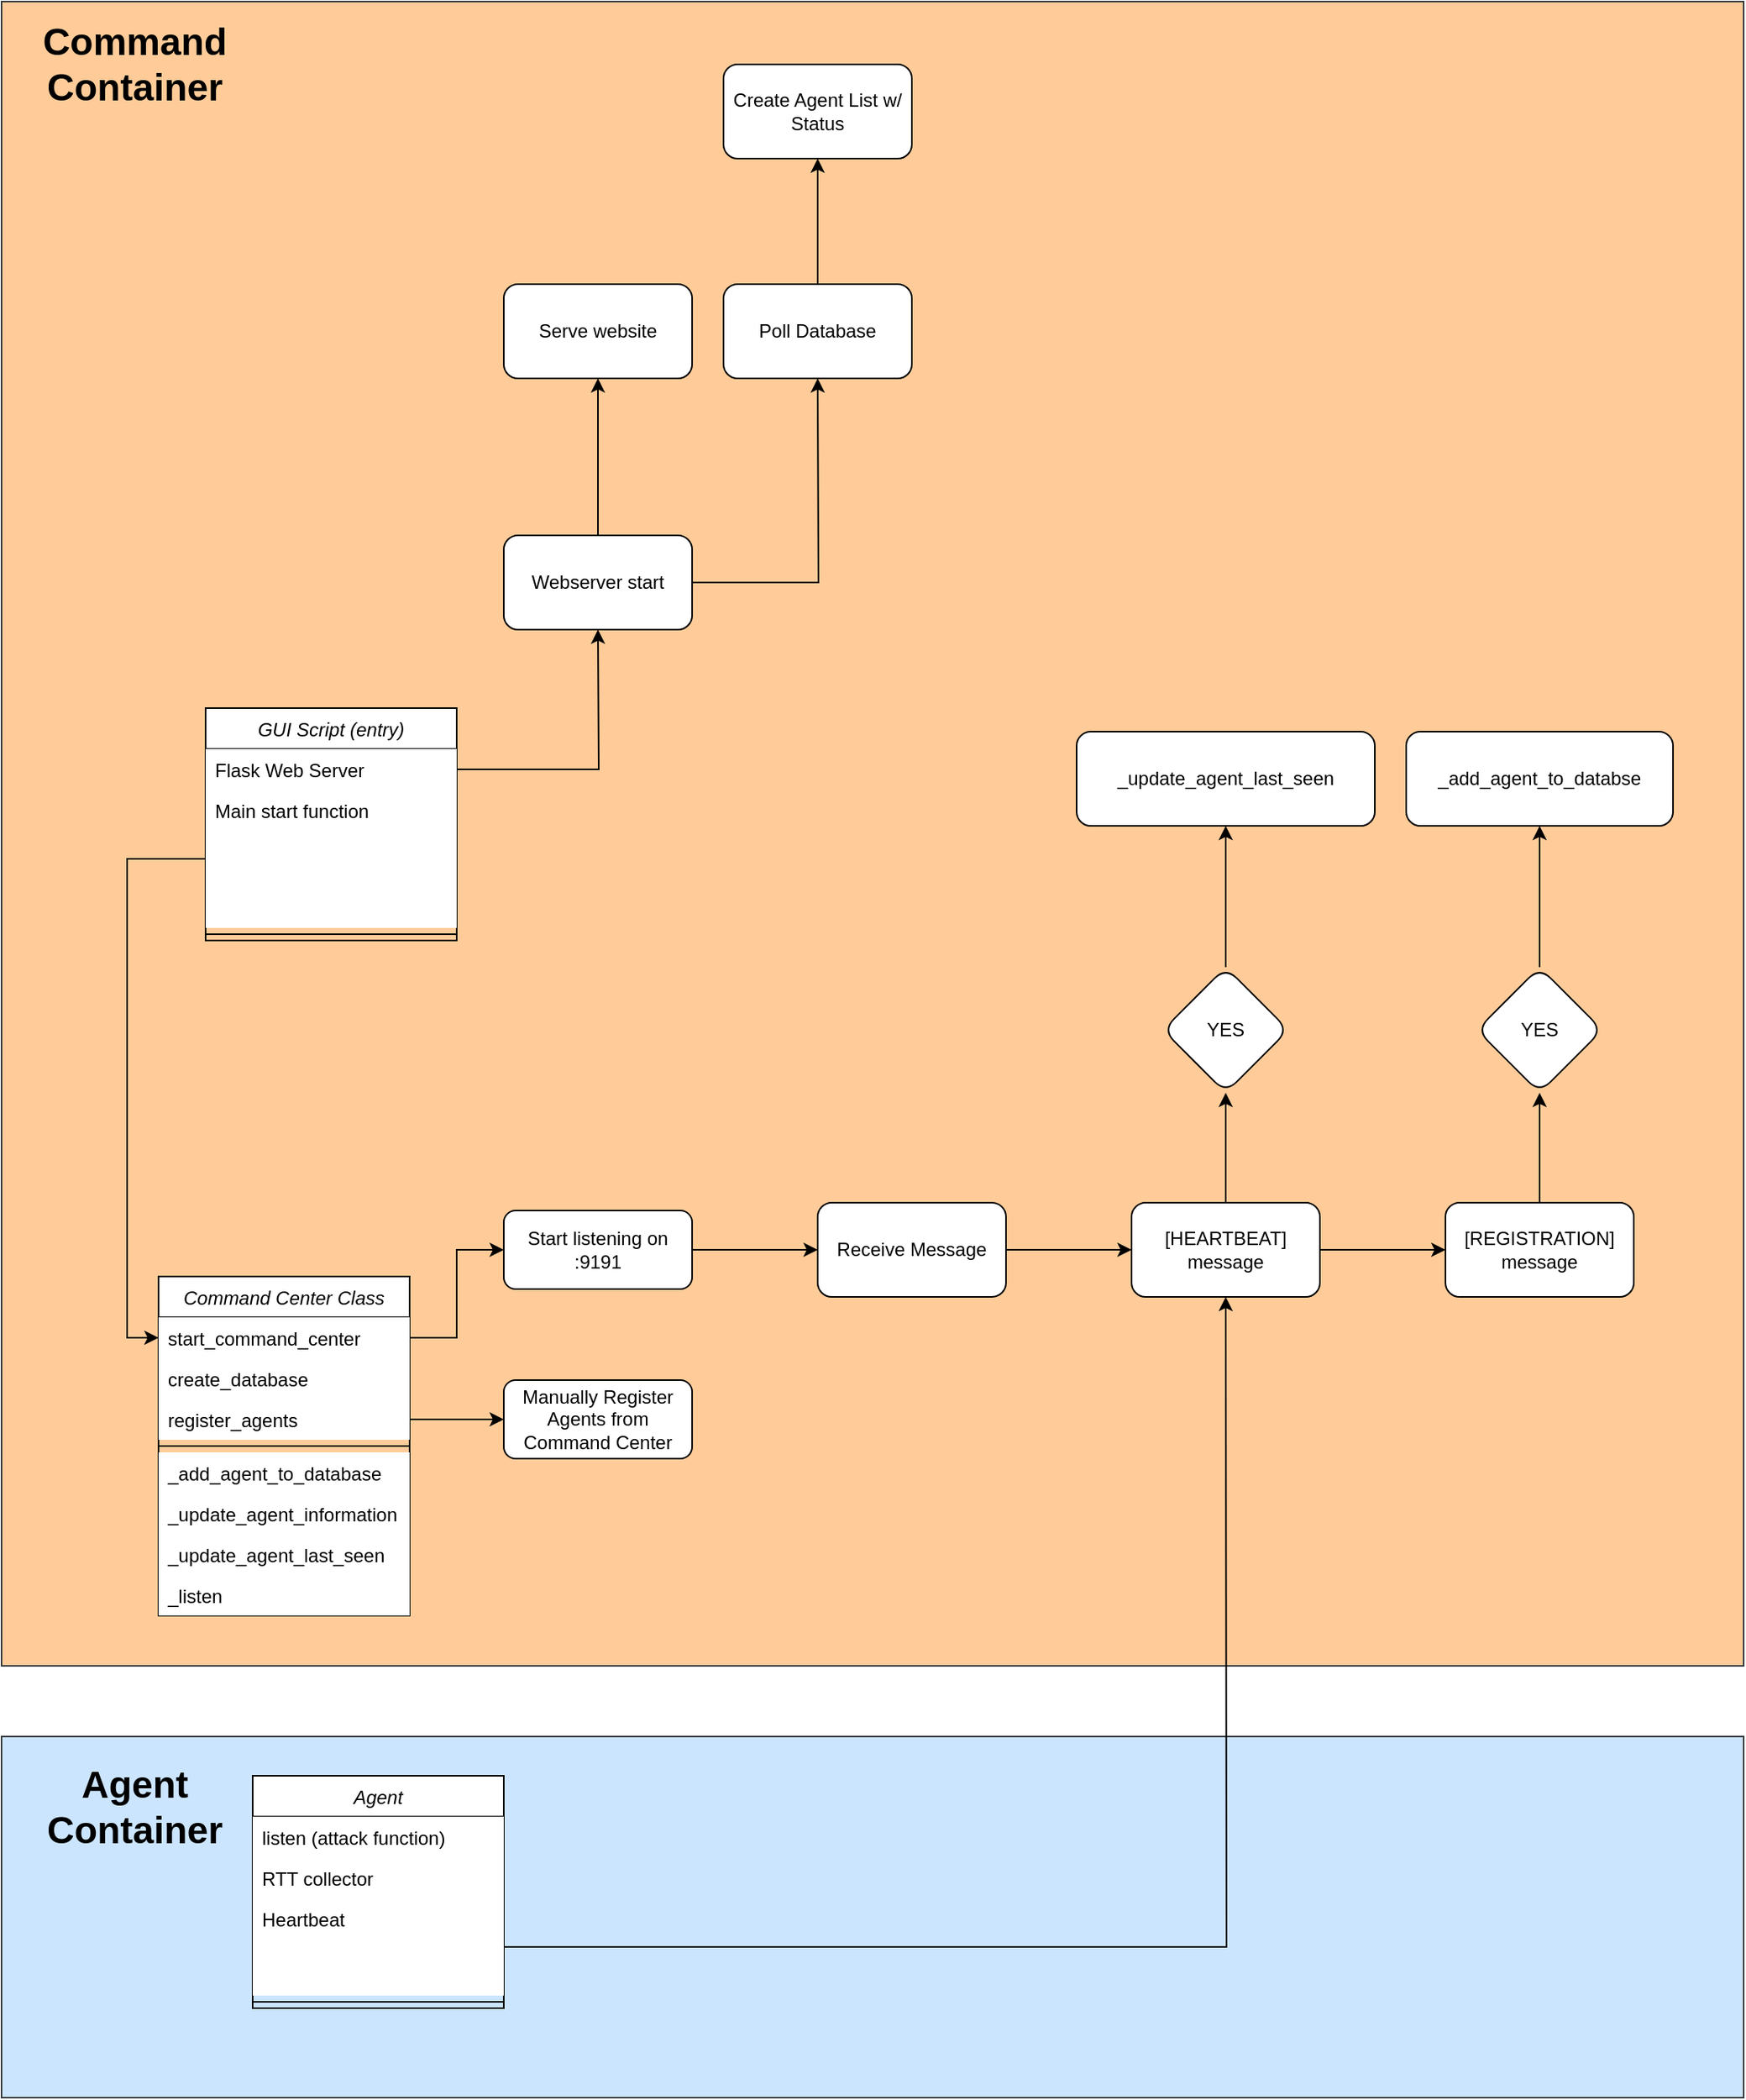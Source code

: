 <mxfile version="22.1.21" type="device">
  <diagram id="C5RBs43oDa-KdzZeNtuy" name="Page-1">
    <mxGraphModel dx="4143" dy="2809" grid="1" gridSize="10" guides="1" tooltips="1" connect="1" arrows="1" fold="1" page="1" pageScale="1" pageWidth="827" pageHeight="1169" math="0" shadow="0">
      <root>
        <mxCell id="WIyWlLk6GJQsqaUBKTNV-0" />
        <mxCell id="WIyWlLk6GJQsqaUBKTNV-1" parent="WIyWlLk6GJQsqaUBKTNV-0" />
        <mxCell id="RiNWvwrOn4WA7jR9oIVd-15" value="" style="rounded=0;whiteSpace=wrap;html=1;fillColor=#cce5ff;strokeColor=#36393d;" vertex="1" parent="WIyWlLk6GJQsqaUBKTNV-1">
          <mxGeometry x="-90" y="355" width="1110" height="230" as="geometry" />
        </mxCell>
        <mxCell id="RiNWvwrOn4WA7jR9oIVd-14" value="" style="rounded=0;whiteSpace=wrap;html=1;fillColor=#ffcc99;strokeColor=#36393d;" vertex="1" parent="WIyWlLk6GJQsqaUBKTNV-1">
          <mxGeometry x="-90" y="-750" width="1110" height="1060" as="geometry" />
        </mxCell>
        <mxCell id="zkfFHV4jXpPFQw0GAbJ--0" value="Command Center Class&#xa;" style="swimlane;fontStyle=2;align=center;verticalAlign=top;childLayout=stackLayout;horizontal=1;startSize=26;horizontalStack=0;resizeParent=1;resizeLast=0;collapsible=1;marginBottom=0;rounded=0;shadow=0;strokeWidth=1;" parent="WIyWlLk6GJQsqaUBKTNV-1" vertex="1">
          <mxGeometry x="10" y="62" width="160" height="216" as="geometry">
            <mxRectangle x="230" y="140" width="160" height="26" as="alternateBounds" />
          </mxGeometry>
        </mxCell>
        <mxCell id="P1eeQ9Wr-xnPDs2RPuCh-15" value="start_command_center" style="text;align=left;verticalAlign=top;spacingLeft=4;spacingRight=4;overflow=hidden;rotatable=0;points=[[0,0.5],[1,0.5]];portConstraint=eastwest;rounded=0;shadow=0;html=0;fillColor=default;" parent="zkfFHV4jXpPFQw0GAbJ--0" vertex="1">
          <mxGeometry y="26" width="160" height="26" as="geometry" />
        </mxCell>
        <mxCell id="zkfFHV4jXpPFQw0GAbJ--1" value="create_database" style="text;align=left;verticalAlign=top;spacingLeft=4;spacingRight=4;overflow=hidden;rotatable=0;points=[[0,0.5],[1,0.5]];portConstraint=eastwest;fillColor=default;" parent="zkfFHV4jXpPFQw0GAbJ--0" vertex="1">
          <mxGeometry y="52" width="160" height="26" as="geometry" />
        </mxCell>
        <mxCell id="zkfFHV4jXpPFQw0GAbJ--2" value="register_agents" style="text;align=left;verticalAlign=top;spacingLeft=4;spacingRight=4;overflow=hidden;rotatable=0;points=[[0,0.5],[1,0.5]];portConstraint=eastwest;rounded=0;shadow=0;html=0;fillColor=default;" parent="zkfFHV4jXpPFQw0GAbJ--0" vertex="1">
          <mxGeometry y="78" width="160" height="26" as="geometry" />
        </mxCell>
        <mxCell id="zkfFHV4jXpPFQw0GAbJ--4" value="" style="line;html=1;strokeWidth=1;align=left;verticalAlign=middle;spacingTop=-1;spacingLeft=3;spacingRight=3;rotatable=0;labelPosition=right;points=[];portConstraint=eastwest;" parent="zkfFHV4jXpPFQw0GAbJ--0" vertex="1">
          <mxGeometry y="104" width="160" height="8" as="geometry" />
        </mxCell>
        <mxCell id="P1eeQ9Wr-xnPDs2RPuCh-12" value="_add_agent_to_database" style="text;align=left;verticalAlign=top;spacingLeft=4;spacingRight=4;overflow=hidden;rotatable=0;points=[[0,0.5],[1,0.5]];portConstraint=eastwest;rounded=0;shadow=0;html=0;fillColor=default;" parent="zkfFHV4jXpPFQw0GAbJ--0" vertex="1">
          <mxGeometry y="112" width="160" height="26" as="geometry" />
        </mxCell>
        <mxCell id="P1eeQ9Wr-xnPDs2RPuCh-13" value="_update_agent_information" style="text;align=left;verticalAlign=top;spacingLeft=4;spacingRight=4;overflow=hidden;rotatable=0;points=[[0,0.5],[1,0.5]];portConstraint=eastwest;fillColor=default;" parent="zkfFHV4jXpPFQw0GAbJ--0" vertex="1">
          <mxGeometry y="138" width="160" height="26" as="geometry" />
        </mxCell>
        <mxCell id="zkfFHV4jXpPFQw0GAbJ--5" value="_update_agent_last_seen" style="text;align=left;verticalAlign=top;spacingLeft=4;spacingRight=4;overflow=hidden;rotatable=0;points=[[0,0.5],[1,0.5]];portConstraint=eastwest;fillColor=default;" parent="zkfFHV4jXpPFQw0GAbJ--0" vertex="1">
          <mxGeometry y="164" width="160" height="26" as="geometry" />
        </mxCell>
        <mxCell id="P1eeQ9Wr-xnPDs2RPuCh-14" value="_listen" style="text;align=left;verticalAlign=top;spacingLeft=4;spacingRight=4;overflow=hidden;rotatable=0;points=[[0,0.5],[1,0.5]];portConstraint=eastwest;fillColor=default;" parent="zkfFHV4jXpPFQw0GAbJ--0" vertex="1">
          <mxGeometry y="190" width="160" height="26" as="geometry" />
        </mxCell>
        <mxCell id="P1eeQ9Wr-xnPDs2RPuCh-0" value="Agent&#xa;" style="swimlane;fontStyle=2;align=center;verticalAlign=top;childLayout=stackLayout;horizontal=1;startSize=26;horizontalStack=0;resizeParent=1;resizeLast=0;collapsible=1;marginBottom=0;rounded=0;shadow=0;strokeWidth=1;" parent="WIyWlLk6GJQsqaUBKTNV-1" vertex="1">
          <mxGeometry x="70" y="380" width="160" height="148" as="geometry">
            <mxRectangle x="230" y="140" width="160" height="26" as="alternateBounds" />
          </mxGeometry>
        </mxCell>
        <mxCell id="P1eeQ9Wr-xnPDs2RPuCh-1" value="listen (attack function)" style="text;align=left;verticalAlign=top;spacingLeft=4;spacingRight=4;overflow=hidden;rotatable=0;points=[[0,0.5],[1,0.5]];portConstraint=eastwest;fillColor=default;" parent="P1eeQ9Wr-xnPDs2RPuCh-0" vertex="1">
          <mxGeometry y="26" width="160" height="26" as="geometry" />
        </mxCell>
        <mxCell id="P1eeQ9Wr-xnPDs2RPuCh-2" value="RTT collector&#xa;" style="text;align=left;verticalAlign=top;spacingLeft=4;spacingRight=4;overflow=hidden;rotatable=0;points=[[0,0.5],[1,0.5]];portConstraint=eastwest;rounded=0;shadow=0;html=0;fillColor=default;" parent="P1eeQ9Wr-xnPDs2RPuCh-0" vertex="1">
          <mxGeometry y="52" width="160" height="26" as="geometry" />
        </mxCell>
        <mxCell id="RiNWvwrOn4WA7jR9oIVd-0" value="Heartbeat" style="text;align=left;verticalAlign=top;spacingLeft=4;spacingRight=4;overflow=hidden;rotatable=0;points=[[0,0.5],[1,0.5]];portConstraint=eastwest;rounded=0;shadow=0;html=0;fillColor=default;" vertex="1" parent="P1eeQ9Wr-xnPDs2RPuCh-0">
          <mxGeometry y="78" width="160" height="62" as="geometry" />
        </mxCell>
        <mxCell id="P1eeQ9Wr-xnPDs2RPuCh-4" value="" style="line;html=1;strokeWidth=1;align=left;verticalAlign=middle;spacingTop=-1;spacingLeft=3;spacingRight=3;rotatable=0;labelPosition=right;points=[];portConstraint=eastwest;" parent="P1eeQ9Wr-xnPDs2RPuCh-0" vertex="1">
          <mxGeometry y="140" width="160" height="8" as="geometry" />
        </mxCell>
        <mxCell id="P1eeQ9Wr-xnPDs2RPuCh-6" value="GUI Script (entry)" style="swimlane;fontStyle=2;align=center;verticalAlign=top;childLayout=stackLayout;horizontal=1;startSize=26;horizontalStack=0;resizeParent=1;resizeLast=0;collapsible=1;marginBottom=0;rounded=0;shadow=0;strokeWidth=1;" parent="WIyWlLk6GJQsqaUBKTNV-1" vertex="1">
          <mxGeometry x="40" y="-300" width="160" height="148" as="geometry">
            <mxRectangle x="230" y="140" width="160" height="26" as="alternateBounds" />
          </mxGeometry>
        </mxCell>
        <mxCell id="RiNWvwrOn4WA7jR9oIVd-4" style="edgeStyle=orthogonalEdgeStyle;rounded=0;orthogonalLoop=1;jettySize=auto;html=1;" edge="1" parent="P1eeQ9Wr-xnPDs2RPuCh-6" source="P1eeQ9Wr-xnPDs2RPuCh-7">
          <mxGeometry relative="1" as="geometry">
            <mxPoint x="250" y="-50.0" as="targetPoint" />
          </mxGeometry>
        </mxCell>
        <mxCell id="P1eeQ9Wr-xnPDs2RPuCh-7" value="Flask Web Server" style="text;align=left;verticalAlign=top;spacingLeft=4;spacingRight=4;overflow=hidden;rotatable=0;points=[[0,0.5],[1,0.5]];portConstraint=eastwest;fillColor=default;" parent="P1eeQ9Wr-xnPDs2RPuCh-6" vertex="1">
          <mxGeometry y="26" width="160" height="26" as="geometry" />
        </mxCell>
        <mxCell id="P1eeQ9Wr-xnPDs2RPuCh-9" value="Main start function" style="text;align=left;verticalAlign=top;spacingLeft=4;spacingRight=4;overflow=hidden;rotatable=0;points=[[0,0.5],[1,0.5]];portConstraint=eastwest;rounded=0;shadow=0;html=0;glass=0;fillColor=default;" parent="P1eeQ9Wr-xnPDs2RPuCh-6" vertex="1">
          <mxGeometry y="52" width="160" height="88" as="geometry" />
        </mxCell>
        <mxCell id="P1eeQ9Wr-xnPDs2RPuCh-10" value="" style="line;html=1;strokeWidth=1;align=left;verticalAlign=middle;spacingTop=-1;spacingLeft=3;spacingRight=3;rotatable=0;labelPosition=right;points=[];portConstraint=eastwest;fillColor=default;" parent="P1eeQ9Wr-xnPDs2RPuCh-6" vertex="1">
          <mxGeometry y="140" width="160" height="8" as="geometry" />
        </mxCell>
        <mxCell id="P1eeQ9Wr-xnPDs2RPuCh-16" style="edgeStyle=orthogonalEdgeStyle;rounded=0;orthogonalLoop=1;jettySize=auto;html=1;entryX=0;entryY=0.5;entryDx=0;entryDy=0;" parent="WIyWlLk6GJQsqaUBKTNV-1" source="P1eeQ9Wr-xnPDs2RPuCh-15" target="P1eeQ9Wr-xnPDs2RPuCh-18" edge="1">
          <mxGeometry relative="1" as="geometry">
            <mxPoint x="220" y="101" as="targetPoint" />
          </mxGeometry>
        </mxCell>
        <mxCell id="P1eeQ9Wr-xnPDs2RPuCh-21" value="" style="edgeStyle=orthogonalEdgeStyle;rounded=0;orthogonalLoop=1;jettySize=auto;html=1;" parent="WIyWlLk6GJQsqaUBKTNV-1" source="P1eeQ9Wr-xnPDs2RPuCh-18" target="P1eeQ9Wr-xnPDs2RPuCh-20" edge="1">
          <mxGeometry relative="1" as="geometry" />
        </mxCell>
        <mxCell id="P1eeQ9Wr-xnPDs2RPuCh-18" value="Start listening on :9191" style="rounded=1;whiteSpace=wrap;html=1;" parent="WIyWlLk6GJQsqaUBKTNV-1" vertex="1">
          <mxGeometry x="230" y="20" width="120" height="50" as="geometry" />
        </mxCell>
        <mxCell id="P1eeQ9Wr-xnPDs2RPuCh-23" value="" style="edgeStyle=orthogonalEdgeStyle;rounded=0;orthogonalLoop=1;jettySize=auto;html=1;" parent="WIyWlLk6GJQsqaUBKTNV-1" source="P1eeQ9Wr-xnPDs2RPuCh-20" target="P1eeQ9Wr-xnPDs2RPuCh-22" edge="1">
          <mxGeometry relative="1" as="geometry" />
        </mxCell>
        <mxCell id="P1eeQ9Wr-xnPDs2RPuCh-20" value="Receive Message" style="whiteSpace=wrap;html=1;rounded=1;" parent="WIyWlLk6GJQsqaUBKTNV-1" vertex="1">
          <mxGeometry x="430" y="15" width="120" height="60" as="geometry" />
        </mxCell>
        <mxCell id="P1eeQ9Wr-xnPDs2RPuCh-25" value="" style="edgeStyle=orthogonalEdgeStyle;rounded=0;orthogonalLoop=1;jettySize=auto;html=1;" parent="WIyWlLk6GJQsqaUBKTNV-1" source="P1eeQ9Wr-xnPDs2RPuCh-22" target="P1eeQ9Wr-xnPDs2RPuCh-24" edge="1">
          <mxGeometry relative="1" as="geometry" />
        </mxCell>
        <mxCell id="P1eeQ9Wr-xnPDs2RPuCh-27" value="" style="edgeStyle=orthogonalEdgeStyle;rounded=0;orthogonalLoop=1;jettySize=auto;html=1;" parent="WIyWlLk6GJQsqaUBKTNV-1" source="P1eeQ9Wr-xnPDs2RPuCh-22" target="P1eeQ9Wr-xnPDs2RPuCh-26" edge="1">
          <mxGeometry relative="1" as="geometry" />
        </mxCell>
        <mxCell id="P1eeQ9Wr-xnPDs2RPuCh-22" value="[HEARTBEAT] message" style="whiteSpace=wrap;html=1;rounded=1;" parent="WIyWlLk6GJQsqaUBKTNV-1" vertex="1">
          <mxGeometry x="630" y="15" width="120" height="60" as="geometry" />
        </mxCell>
        <mxCell id="P1eeQ9Wr-xnPDs2RPuCh-31" value="" style="edgeStyle=orthogonalEdgeStyle;rounded=0;orthogonalLoop=1;jettySize=auto;html=1;" parent="WIyWlLk6GJQsqaUBKTNV-1" source="P1eeQ9Wr-xnPDs2RPuCh-24" target="P1eeQ9Wr-xnPDs2RPuCh-30" edge="1">
          <mxGeometry relative="1" as="geometry" />
        </mxCell>
        <mxCell id="P1eeQ9Wr-xnPDs2RPuCh-24" value="[REGISTRATION] message" style="whiteSpace=wrap;html=1;rounded=1;" parent="WIyWlLk6GJQsqaUBKTNV-1" vertex="1">
          <mxGeometry x="830" y="15" width="120" height="60" as="geometry" />
        </mxCell>
        <mxCell id="P1eeQ9Wr-xnPDs2RPuCh-29" value="" style="edgeStyle=orthogonalEdgeStyle;rounded=0;orthogonalLoop=1;jettySize=auto;html=1;" parent="WIyWlLk6GJQsqaUBKTNV-1" source="P1eeQ9Wr-xnPDs2RPuCh-26" target="P1eeQ9Wr-xnPDs2RPuCh-28" edge="1">
          <mxGeometry relative="1" as="geometry" />
        </mxCell>
        <mxCell id="P1eeQ9Wr-xnPDs2RPuCh-26" value="YES" style="rhombus;whiteSpace=wrap;html=1;rounded=1;" parent="WIyWlLk6GJQsqaUBKTNV-1" vertex="1">
          <mxGeometry x="650" y="-135" width="80" height="80" as="geometry" />
        </mxCell>
        <mxCell id="P1eeQ9Wr-xnPDs2RPuCh-28" value="_update_agent_last_seen" style="whiteSpace=wrap;html=1;rounded=1;" parent="WIyWlLk6GJQsqaUBKTNV-1" vertex="1">
          <mxGeometry x="595" y="-285" width="190" height="60" as="geometry" />
        </mxCell>
        <mxCell id="P1eeQ9Wr-xnPDs2RPuCh-33" value="" style="edgeStyle=orthogonalEdgeStyle;rounded=0;orthogonalLoop=1;jettySize=auto;html=1;" parent="WIyWlLk6GJQsqaUBKTNV-1" source="P1eeQ9Wr-xnPDs2RPuCh-30" target="P1eeQ9Wr-xnPDs2RPuCh-32" edge="1">
          <mxGeometry relative="1" as="geometry" />
        </mxCell>
        <mxCell id="P1eeQ9Wr-xnPDs2RPuCh-30" value="YES" style="rhombus;whiteSpace=wrap;html=1;rounded=1;" parent="WIyWlLk6GJQsqaUBKTNV-1" vertex="1">
          <mxGeometry x="850" y="-135" width="80" height="80" as="geometry" />
        </mxCell>
        <mxCell id="P1eeQ9Wr-xnPDs2RPuCh-32" value="_add_agent_to_databse" style="whiteSpace=wrap;html=1;rounded=1;" parent="WIyWlLk6GJQsqaUBKTNV-1" vertex="1">
          <mxGeometry x="805" y="-285" width="170" height="60" as="geometry" />
        </mxCell>
        <mxCell id="P1eeQ9Wr-xnPDs2RPuCh-42" value="Manually Register Agents from Command Center" style="rounded=1;whiteSpace=wrap;html=1;" parent="WIyWlLk6GJQsqaUBKTNV-1" vertex="1">
          <mxGeometry x="230" y="128" width="120" height="50" as="geometry" />
        </mxCell>
        <mxCell id="P1eeQ9Wr-xnPDs2RPuCh-43" style="edgeStyle=orthogonalEdgeStyle;rounded=0;orthogonalLoop=1;jettySize=auto;html=1;" parent="WIyWlLk6GJQsqaUBKTNV-1" source="zkfFHV4jXpPFQw0GAbJ--2" target="P1eeQ9Wr-xnPDs2RPuCh-42" edge="1">
          <mxGeometry relative="1" as="geometry" />
        </mxCell>
        <mxCell id="RiNWvwrOn4WA7jR9oIVd-1" style="edgeStyle=orthogonalEdgeStyle;rounded=0;orthogonalLoop=1;jettySize=auto;html=1;entryX=0.5;entryY=1;entryDx=0;entryDy=0;exitX=1;exitY=0.5;exitDx=0;exitDy=0;" edge="1" parent="WIyWlLk6GJQsqaUBKTNV-1" source="RiNWvwrOn4WA7jR9oIVd-0">
          <mxGeometry relative="1" as="geometry">
            <mxPoint x="690" y="75" as="targetPoint" />
            <mxPoint x="370" y="461" as="sourcePoint" />
          </mxGeometry>
        </mxCell>
        <mxCell id="RiNWvwrOn4WA7jR9oIVd-3" style="edgeStyle=orthogonalEdgeStyle;rounded=0;orthogonalLoop=1;jettySize=auto;html=1;entryX=0;entryY=0.5;entryDx=0;entryDy=0;" edge="1" parent="WIyWlLk6GJQsqaUBKTNV-1" source="P1eeQ9Wr-xnPDs2RPuCh-9" target="P1eeQ9Wr-xnPDs2RPuCh-15">
          <mxGeometry relative="1" as="geometry" />
        </mxCell>
        <mxCell id="RiNWvwrOn4WA7jR9oIVd-6" style="edgeStyle=orthogonalEdgeStyle;rounded=0;orthogonalLoop=1;jettySize=auto;html=1;" edge="1" parent="WIyWlLk6GJQsqaUBKTNV-1" source="RiNWvwrOn4WA7jR9oIVd-5">
          <mxGeometry relative="1" as="geometry">
            <mxPoint x="290" y="-510.0" as="targetPoint" />
          </mxGeometry>
        </mxCell>
        <mxCell id="RiNWvwrOn4WA7jR9oIVd-9" style="edgeStyle=orthogonalEdgeStyle;rounded=0;orthogonalLoop=1;jettySize=auto;html=1;" edge="1" parent="WIyWlLk6GJQsqaUBKTNV-1" source="RiNWvwrOn4WA7jR9oIVd-5">
          <mxGeometry relative="1" as="geometry">
            <mxPoint x="430" y="-510.0" as="targetPoint" />
          </mxGeometry>
        </mxCell>
        <mxCell id="RiNWvwrOn4WA7jR9oIVd-5" value="Webserver start" style="whiteSpace=wrap;html=1;rounded=1;" vertex="1" parent="WIyWlLk6GJQsqaUBKTNV-1">
          <mxGeometry x="230" y="-410" width="120" height="60" as="geometry" />
        </mxCell>
        <mxCell id="RiNWvwrOn4WA7jR9oIVd-8" value="Serve website" style="whiteSpace=wrap;html=1;rounded=1;" vertex="1" parent="WIyWlLk6GJQsqaUBKTNV-1">
          <mxGeometry x="230" y="-570" width="120" height="60" as="geometry" />
        </mxCell>
        <mxCell id="RiNWvwrOn4WA7jR9oIVd-11" style="edgeStyle=orthogonalEdgeStyle;rounded=0;orthogonalLoop=1;jettySize=auto;html=1;" edge="1" parent="WIyWlLk6GJQsqaUBKTNV-1" source="RiNWvwrOn4WA7jR9oIVd-10">
          <mxGeometry relative="1" as="geometry">
            <mxPoint x="430" y="-650.0" as="targetPoint" />
          </mxGeometry>
        </mxCell>
        <mxCell id="RiNWvwrOn4WA7jR9oIVd-10" value="Poll Database" style="whiteSpace=wrap;html=1;rounded=1;" vertex="1" parent="WIyWlLk6GJQsqaUBKTNV-1">
          <mxGeometry x="370" y="-570" width="120" height="60" as="geometry" />
        </mxCell>
        <mxCell id="RiNWvwrOn4WA7jR9oIVd-13" value="Create Agent List w/ Status" style="whiteSpace=wrap;html=1;rounded=1;" vertex="1" parent="WIyWlLk6GJQsqaUBKTNV-1">
          <mxGeometry x="370" y="-710" width="120" height="60" as="geometry" />
        </mxCell>
        <mxCell id="RiNWvwrOn4WA7jR9oIVd-16" value="Agent Container" style="text;html=1;strokeColor=none;fillColor=none;align=center;verticalAlign=middle;whiteSpace=wrap;rounded=0;fontSize=24;fontStyle=1" vertex="1" parent="WIyWlLk6GJQsqaUBKTNV-1">
          <mxGeometry x="-80" y="370" width="150" height="60" as="geometry" />
        </mxCell>
        <mxCell id="RiNWvwrOn4WA7jR9oIVd-17" value="Command Container" style="text;html=1;strokeColor=none;fillColor=none;align=center;verticalAlign=middle;whiteSpace=wrap;rounded=0;fontSize=24;fontStyle=1" vertex="1" parent="WIyWlLk6GJQsqaUBKTNV-1">
          <mxGeometry x="-80" y="-740" width="150" height="60" as="geometry" />
        </mxCell>
      </root>
    </mxGraphModel>
  </diagram>
</mxfile>
